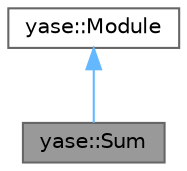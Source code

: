digraph "yase::Sum"
{
 // LATEX_PDF_SIZE
  bgcolor="transparent";
  edge [fontname=Helvetica,fontsize=10,labelfontname=Helvetica,labelfontsize=10];
  node [fontname=Helvetica,fontsize=10,shape=box,height=0.2,width=0.4];
  Node1 [id="Node000001",label="yase::Sum",height=0.2,width=0.4,color="gray40", fillcolor="grey60", style="filled", fontcolor="black",tooltip="Summing Module."];
  Node2 -> Node1 [id="edge1_Node000001_Node000002",dir="back",color="steelblue1",style="solid",tooltip=" "];
  Node2 [id="Node000002",label="yase::Module",height=0.2,width=0.4,color="gray40", fillcolor="white", style="filled",URL="$classyase_1_1_module.html",tooltip="An abstract base class for modules."];
}
